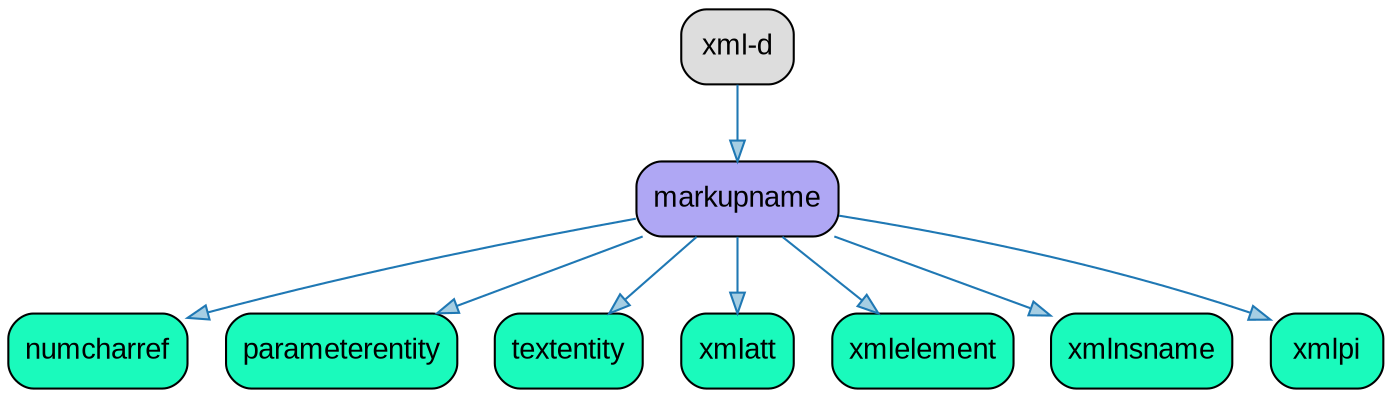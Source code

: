 // DITA Domain xml-d
strict digraph {
				
  // Root node
  
	"xml-d" [label ="xml-d" fontname="Arial" shape="Mrecord" style="filled"  fillcolor="#DDDDDD"]
			
  // Other nodes
      
	"markupname" [label ="markupname" fontname="Arial" shape="Mrecord" style="filled"  fillcolor="#AFA7F4"]
         
	"numcharref" [label ="numcharref" fontname="Arial" shape="Mrecord" style="filled"  fillcolor="#1AFABC"]
         
	"parameterentity" [label ="parameterentity" fontname="Arial" shape="Mrecord" style="filled"  fillcolor="#1AFABC"]
         
	"textentity" [label ="textentity" fontname="Arial" shape="Mrecord" style="filled"  fillcolor="#1AFABC"]
         
	"xmlatt" [label ="xmlatt" fontname="Arial" shape="Mrecord" style="filled"  fillcolor="#1AFABC"]
         
	"xmlelement" [label ="xmlelement" fontname="Arial" shape="Mrecord" style="filled"  fillcolor="#1AFABC"]
         
	"xmlnsname" [label ="xmlnsname" fontname="Arial" shape="Mrecord" style="filled"  fillcolor="#1AFABC"]
         
	"xmlpi" [label ="xmlpi" fontname="Arial" shape="Mrecord" style="filled"  fillcolor="#1AFABC"]
      
   
  // Edges
      
	"xml-d" -> "markupname" [fillcolor="#a6cee3" color="#1f78b4"]
         
	"markupname" -> "numcharref" [fillcolor="#a6cee3" color="#1f78b4"]
         
	"markupname" -> "parameterentity" [fillcolor="#a6cee3" color="#1f78b4"]
         
	"markupname" -> "textentity" [fillcolor="#a6cee3" color="#1f78b4"]
         
	"markupname" -> "xmlatt" [fillcolor="#a6cee3" color="#1f78b4"]
         
	"markupname" -> "xmlelement" [fillcolor="#a6cee3" color="#1f78b4"]
         
	"markupname" -> "xmlnsname" [fillcolor="#a6cee3" color="#1f78b4"]
         
	"markupname" -> "xmlpi" [fillcolor="#a6cee3" color="#1f78b4"]
      
   }